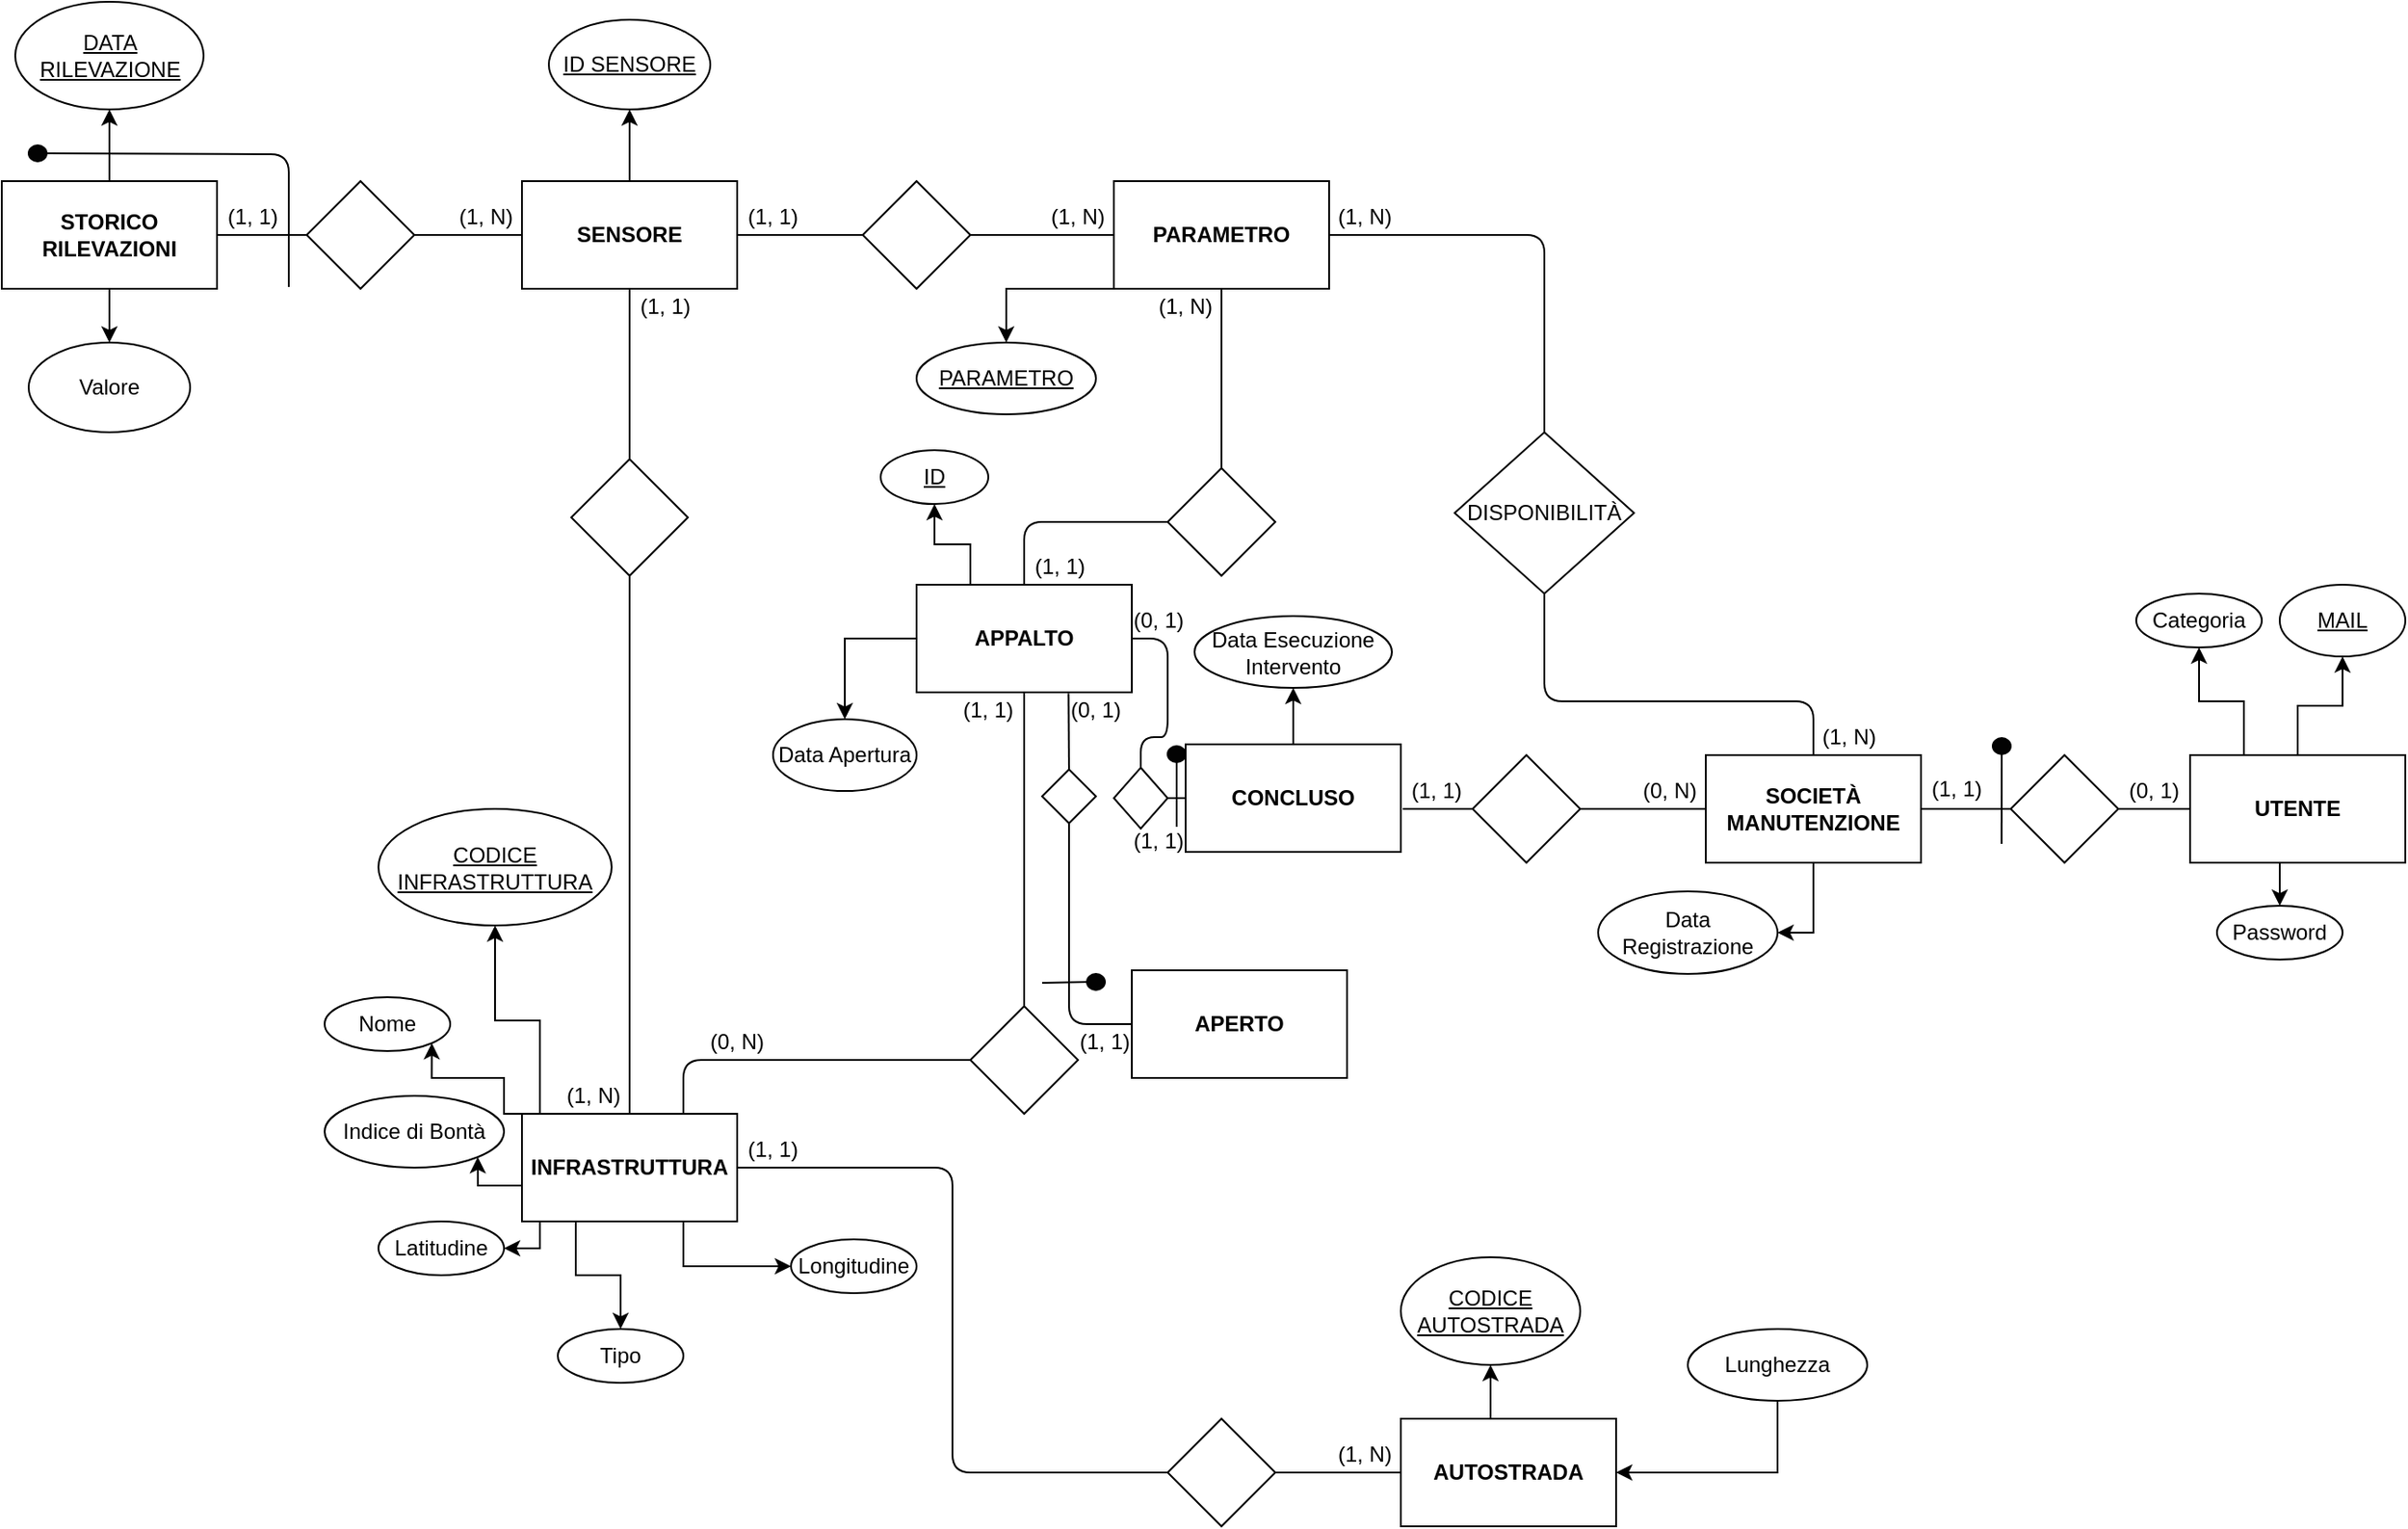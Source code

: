 <mxfile version="13.1.3" type="device"><diagram id="R2lEEEUBdFMjLlhIrx00" name="Page-1"><mxGraphModel dx="1132" dy="613" grid="1" gridSize="10" guides="1" tooltips="1" connect="1" arrows="1" fold="1" page="1" pageScale="1" pageWidth="1654" pageHeight="1169" math="0" shadow="0" extFonts="Permanent Marker^https://fonts.googleapis.com/css?family=Permanent+Marker"><root><mxCell id="0"/><mxCell id="1" parent="0"/><mxCell id="ARgTO1HJtI1dzQrFU6CF-13" style="edgeStyle=orthogonalEdgeStyle;rounded=0;orthogonalLoop=1;jettySize=auto;html=1;exitX=0;exitY=0;exitDx=0;exitDy=0;entryX=1;entryY=1;entryDx=0;entryDy=0;" parent="1" source="DTdCCOLke4MYshlRXtkn-2" target="ARgTO1HJtI1dzQrFU6CF-9" edge="1"><mxGeometry relative="1" as="geometry"><Array as="points"><mxPoint x="360" y="700"/><mxPoint x="360" y="680"/><mxPoint x="320" y="680"/></Array></mxGeometry></mxCell><mxCell id="ARgTO1HJtI1dzQrFU6CF-14" style="edgeStyle=orthogonalEdgeStyle;rounded=0;orthogonalLoop=1;jettySize=auto;html=1;exitX=0;exitY=0.25;exitDx=0;exitDy=0;entryX=1;entryY=1;entryDx=0;entryDy=0;" parent="1" source="DTdCCOLke4MYshlRXtkn-2" target="ARgTO1HJtI1dzQrFU6CF-10" edge="1"><mxGeometry relative="1" as="geometry"><Array as="points"><mxPoint x="370" y="740"/><mxPoint x="345" y="740"/></Array></mxGeometry></mxCell><mxCell id="ARgTO1HJtI1dzQrFU6CF-15" style="edgeStyle=orthogonalEdgeStyle;rounded=0;orthogonalLoop=1;jettySize=auto;html=1;exitX=0;exitY=1;exitDx=0;exitDy=0;entryX=1;entryY=0.5;entryDx=0;entryDy=0;" parent="1" source="DTdCCOLke4MYshlRXtkn-2" target="ARgTO1HJtI1dzQrFU6CF-12" edge="1"><mxGeometry relative="1" as="geometry"><Array as="points"><mxPoint x="380" y="760"/><mxPoint x="380" y="775"/></Array></mxGeometry></mxCell><mxCell id="ARgTO1HJtI1dzQrFU6CF-16" style="edgeStyle=orthogonalEdgeStyle;rounded=0;orthogonalLoop=1;jettySize=auto;html=1;exitX=0.75;exitY=1;exitDx=0;exitDy=0;entryX=0;entryY=0.5;entryDx=0;entryDy=0;" parent="1" source="DTdCCOLke4MYshlRXtkn-2" target="ARgTO1HJtI1dzQrFU6CF-11" edge="1"><mxGeometry relative="1" as="geometry"/></mxCell><mxCell id="ARgTO1HJtI1dzQrFU6CF-19" style="edgeStyle=orthogonalEdgeStyle;rounded=0;orthogonalLoop=1;jettySize=auto;html=1;exitX=0.25;exitY=0;exitDx=0;exitDy=0;entryX=0.5;entryY=1;entryDx=0;entryDy=0;" parent="1" source="DTdCCOLke4MYshlRXtkn-2" target="ARgTO1HJtI1dzQrFU6CF-17" edge="1"><mxGeometry relative="1" as="geometry"><Array as="points"><mxPoint x="380" y="700"/><mxPoint x="380" y="648"/><mxPoint x="355" y="648"/></Array></mxGeometry></mxCell><mxCell id="m7eNtZPZk-b3_-M_fhzw-2" style="edgeStyle=orthogonalEdgeStyle;rounded=0;orthogonalLoop=1;jettySize=auto;html=1;exitX=0.25;exitY=1;exitDx=0;exitDy=0;entryX=0.5;entryY=0;entryDx=0;entryDy=0;" parent="1" source="DTdCCOLke4MYshlRXtkn-2" target="m7eNtZPZk-b3_-M_fhzw-1" edge="1"><mxGeometry relative="1" as="geometry"/></mxCell><mxCell id="DTdCCOLke4MYshlRXtkn-2" value="" style="rounded=0;whiteSpace=wrap;html=1;" parent="1" vertex="1"><mxGeometry x="370" y="700" width="120" height="60" as="geometry"/></mxCell><mxCell id="DTdCCOLke4MYshlRXtkn-5" value="&lt;b&gt;INFRASTRUTTURA&lt;/b&gt;" style="text;html=1;strokeColor=none;fillColor=none;align=center;verticalAlign=middle;whiteSpace=wrap;rounded=0;comic=0;" parent="1" vertex="1"><mxGeometry x="370" y="720" width="120" height="20" as="geometry"/></mxCell><mxCell id="ARgTO1HJtI1dzQrFU6CF-31" style="edgeStyle=orthogonalEdgeStyle;rounded=0;orthogonalLoop=1;jettySize=auto;html=1;exitX=0.5;exitY=0;exitDx=0;exitDy=0;entryX=0.5;entryY=1;entryDx=0;entryDy=0;" parent="1" source="DTdCCOLke4MYshlRXtkn-17" target="ARgTO1HJtI1dzQrFU6CF-29" edge="1"><mxGeometry relative="1" as="geometry"/></mxCell><mxCell id="ARgTO1HJtI1dzQrFU6CF-32" style="edgeStyle=orthogonalEdgeStyle;rounded=0;orthogonalLoop=1;jettySize=auto;html=1;exitX=0.5;exitY=1;exitDx=0;exitDy=0;entryX=0.5;entryY=0;entryDx=0;entryDy=0;" parent="1" source="DTdCCOLke4MYshlRXtkn-17" target="ARgTO1HJtI1dzQrFU6CF-30" edge="1"><mxGeometry relative="1" as="geometry"/></mxCell><mxCell id="m7eNtZPZk-b3_-M_fhzw-4" style="edgeStyle=orthogonalEdgeStyle;rounded=0;orthogonalLoop=1;jettySize=auto;html=1;exitX=0.25;exitY=0;exitDx=0;exitDy=0;entryX=0.5;entryY=1;entryDx=0;entryDy=0;" parent="1" source="DTdCCOLke4MYshlRXtkn-17" target="m7eNtZPZk-b3_-M_fhzw-3" edge="1"><mxGeometry relative="1" as="geometry"/></mxCell><mxCell id="DTdCCOLke4MYshlRXtkn-17" value="" style="rounded=0;whiteSpace=wrap;html=1;" parent="1" vertex="1"><mxGeometry x="1300" y="500" width="120" height="60" as="geometry"/></mxCell><mxCell id="DTdCCOLke4MYshlRXtkn-18" value="&lt;b&gt;UTENTE&lt;/b&gt;" style="text;html=1;strokeColor=none;fillColor=none;align=center;verticalAlign=middle;whiteSpace=wrap;rounded=0;comic=0;" parent="1" vertex="1"><mxGeometry x="1300" y="520" width="120" height="20" as="geometry"/></mxCell><mxCell id="ARgTO1HJtI1dzQrFU6CF-34" style="edgeStyle=orthogonalEdgeStyle;rounded=0;orthogonalLoop=1;jettySize=auto;html=1;exitX=0.5;exitY=1;exitDx=0;exitDy=0;entryX=1;entryY=0.5;entryDx=0;entryDy=0;" parent="1" source="DTdCCOLke4MYshlRXtkn-23" target="ARgTO1HJtI1dzQrFU6CF-33" edge="1"><mxGeometry relative="1" as="geometry"/></mxCell><mxCell id="DTdCCOLke4MYshlRXtkn-23" value="" style="rounded=0;whiteSpace=wrap;html=1;comic=0;" parent="1" vertex="1"><mxGeometry x="1030" y="500" width="120" height="60" as="geometry"/></mxCell><mxCell id="DTdCCOLke4MYshlRXtkn-24" value="&lt;div&gt;&lt;b&gt;SOCIETÀ&lt;/b&gt;&lt;/div&gt;&lt;div&gt;&lt;b&gt;MANUTENZIONE&lt;br&gt;&lt;/b&gt;&lt;/div&gt;" style="text;html=1;strokeColor=none;fillColor=none;align=center;verticalAlign=middle;whiteSpace=wrap;rounded=0;comic=0;" parent="1" vertex="1"><mxGeometry x="1035" y="515" width="110" height="30" as="geometry"/></mxCell><mxCell id="ARgTO1HJtI1dzQrFU6CF-23" style="edgeStyle=orthogonalEdgeStyle;rounded=0;orthogonalLoop=1;jettySize=auto;html=1;exitX=0.25;exitY=0;exitDx=0;exitDy=0;entryX=0.5;entryY=1;entryDx=0;entryDy=0;" parent="1" source="DTdCCOLke4MYshlRXtkn-31" target="ARgTO1HJtI1dzQrFU6CF-22" edge="1"><mxGeometry relative="1" as="geometry"/></mxCell><mxCell id="MuZJ8Xw1Ypd4uIBQaqH0-1" style="edgeStyle=orthogonalEdgeStyle;rounded=0;orthogonalLoop=1;jettySize=auto;html=1;exitX=0;exitY=0.5;exitDx=0;exitDy=0;entryX=0.5;entryY=0;entryDx=0;entryDy=0;" parent="1" source="DTdCCOLke4MYshlRXtkn-31" target="ARgTO1HJtI1dzQrFU6CF-20" edge="1"><mxGeometry relative="1" as="geometry"/></mxCell><mxCell id="DTdCCOLke4MYshlRXtkn-31" value="&lt;b&gt;APPALTO&lt;/b&gt;" style="rounded=0;whiteSpace=wrap;html=1;comic=0;" parent="1" vertex="1"><mxGeometry x="590" y="405" width="120" height="60" as="geometry"/></mxCell><mxCell id="ARgTO1HJtI1dzQrFU6CF-36" style="edgeStyle=orthogonalEdgeStyle;rounded=0;orthogonalLoop=1;jettySize=auto;html=1;exitX=0.5;exitY=0;exitDx=0;exitDy=0;entryX=0.5;entryY=1;entryDx=0;entryDy=0;" parent="1" source="DTdCCOLke4MYshlRXtkn-34" target="ARgTO1HJtI1dzQrFU6CF-35" edge="1"><mxGeometry relative="1" as="geometry"/></mxCell><mxCell id="DTdCCOLke4MYshlRXtkn-34" value="" style="rounded=0;whiteSpace=wrap;html=1;comic=0;" parent="1" vertex="1"><mxGeometry x="860" y="870" width="120" height="60" as="geometry"/></mxCell><mxCell id="DTdCCOLke4MYshlRXtkn-35" value="&lt;b&gt;AUTOSTRADA&lt;/b&gt;" style="text;html=1;strokeColor=none;fillColor=none;align=center;verticalAlign=middle;whiteSpace=wrap;rounded=0;comic=0;" parent="1" vertex="1"><mxGeometry x="890" y="885" width="60" height="30" as="geometry"/></mxCell><mxCell id="DTdCCOLke4MYshlRXtkn-36" value="" style="rhombus;whiteSpace=wrap;html=1;rounded=0;comic=0;" parent="1" vertex="1"><mxGeometry x="730" y="870" width="60" height="60" as="geometry"/></mxCell><mxCell id="DTdCCOLke4MYshlRXtkn-37" value="" style="endArrow=none;html=1;fillColor=#000000;exitX=1;exitY=0.5;exitDx=0;exitDy=0;entryX=0;entryY=0.5;entryDx=0;entryDy=0;" parent="1" source="DTdCCOLke4MYshlRXtkn-5" target="DTdCCOLke4MYshlRXtkn-36" edge="1"><mxGeometry width="50" height="50" relative="1" as="geometry"><mxPoint x="530" y="670" as="sourcePoint"/><mxPoint x="580" y="620" as="targetPoint"/><Array as="points"><mxPoint x="610" y="730"/><mxPoint x="610" y="900"/></Array></mxGeometry></mxCell><mxCell id="DTdCCOLke4MYshlRXtkn-38" value="" style="endArrow=none;html=1;fillColor=#000000;entryX=0;entryY=0.5;entryDx=0;entryDy=0;" parent="1" edge="1"><mxGeometry width="50" height="50" relative="1" as="geometry"><mxPoint x="790" y="900" as="sourcePoint"/><mxPoint x="860" y="900" as="targetPoint"/></mxGeometry></mxCell><mxCell id="DTdCCOLke4MYshlRXtkn-39" value="(1, 1)" style="text;html=1;strokeColor=none;fillColor=none;align=center;verticalAlign=middle;whiteSpace=wrap;rounded=0;comic=0;" parent="1" vertex="1"><mxGeometry x="490" y="710" width="40" height="20" as="geometry"/></mxCell><mxCell id="DTdCCOLke4MYshlRXtkn-40" value="(1, N)" style="text;html=1;strokeColor=none;fillColor=none;align=center;verticalAlign=middle;whiteSpace=wrap;rounded=0;comic=0;" parent="1" vertex="1"><mxGeometry x="820" y="880" width="40" height="20" as="geometry"/></mxCell><mxCell id="ARgTO1HJtI1dzQrFU6CF-28" style="edgeStyle=orthogonalEdgeStyle;rounded=0;orthogonalLoop=1;jettySize=auto;html=1;exitX=0;exitY=1;exitDx=0;exitDy=0;entryX=0.5;entryY=0;entryDx=0;entryDy=0;" parent="1" source="DTdCCOLke4MYshlRXtkn-43" target="ARgTO1HJtI1dzQrFU6CF-26" edge="1"><mxGeometry relative="1" as="geometry"><Array as="points"><mxPoint x="640" y="240"/></Array></mxGeometry></mxCell><mxCell id="DTdCCOLke4MYshlRXtkn-43" value="&lt;b&gt;PARAMETRO&lt;/b&gt;" style="rounded=0;whiteSpace=wrap;html=1;comic=0;" parent="1" vertex="1"><mxGeometry x="700" y="180" width="120" height="60" as="geometry"/></mxCell><mxCell id="DTdCCOLke4MYshlRXtkn-51" value="" style="rhombus;whiteSpace=wrap;html=1;rounded=0;comic=0;" parent="1" vertex="1"><mxGeometry x="730" y="340" width="60" height="60" as="geometry"/></mxCell><mxCell id="DTdCCOLke4MYshlRXtkn-56" value="" style="rhombus;whiteSpace=wrap;html=1;rounded=0;comic=0;" parent="1" vertex="1"><mxGeometry x="900" y="500" width="60" height="60" as="geometry"/></mxCell><mxCell id="DTdCCOLke4MYshlRXtkn-57" value="" style="endArrow=none;html=1;fillColor=#000000;exitX=1.009;exitY=0.6;exitDx=0;exitDy=0;entryX=0;entryY=0.5;entryDx=0;entryDy=0;exitPerimeter=0;" parent="1" source="MuZJ8Xw1Ypd4uIBQaqH0-7" target="DTdCCOLke4MYshlRXtkn-56" edge="1"><mxGeometry width="50" height="50" relative="1" as="geometry"><mxPoint x="850" y="534" as="sourcePoint"/><mxPoint x="940" y="424" as="targetPoint"/></mxGeometry></mxCell><mxCell id="DTdCCOLke4MYshlRXtkn-59" value="(1, 1)" style="text;html=1;strokeColor=none;fillColor=none;align=center;verticalAlign=middle;whiteSpace=wrap;rounded=0;comic=0;" parent="1" vertex="1"><mxGeometry x="860" y="510" width="40" height="20" as="geometry"/></mxCell><mxCell id="DTdCCOLke4MYshlRXtkn-60" value="(0, N)" style="text;html=1;strokeColor=none;fillColor=none;align=center;verticalAlign=middle;whiteSpace=wrap;rounded=0;comic=0;" parent="1" vertex="1"><mxGeometry x="990" y="510" width="40" height="20" as="geometry"/></mxCell><mxCell id="DTdCCOLke4MYshlRXtkn-83" value="" style="endArrow=none;html=1;fillColor=#000000;entryX=0.5;entryY=1;entryDx=0;entryDy=0;exitX=0.5;exitY=0;exitDx=0;exitDy=0;" parent="1" source="DTdCCOLke4MYshlRXtkn-51" target="DTdCCOLke4MYshlRXtkn-43" edge="1"><mxGeometry width="50" height="50" relative="1" as="geometry"><mxPoint x="560" y="410" as="sourcePoint"/><mxPoint x="610" y="360" as="targetPoint"/></mxGeometry></mxCell><mxCell id="DTdCCOLke4MYshlRXtkn-84" value="" style="endArrow=none;html=1;fillColor=#000000;exitX=0.5;exitY=0;exitDx=0;exitDy=0;entryX=0;entryY=0.5;entryDx=0;entryDy=0;" parent="1" source="DTdCCOLke4MYshlRXtkn-31" target="DTdCCOLke4MYshlRXtkn-51" edge="1"><mxGeometry width="50" height="50" relative="1" as="geometry"><mxPoint x="759.66" y="400" as="sourcePoint"/><mxPoint x="760" y="400" as="targetPoint"/><Array as="points"><mxPoint x="650" y="370"/></Array></mxGeometry></mxCell><mxCell id="DTdCCOLke4MYshlRXtkn-85" value="" style="rhombus;whiteSpace=wrap;html=1;rounded=0;comic=0;" parent="1" vertex="1"><mxGeometry x="890" y="320" width="100" height="90" as="geometry"/></mxCell><mxCell id="DTdCCOLke4MYshlRXtkn-90" value="" style="endArrow=none;html=1;fillColor=#000000;exitX=1;exitY=0.5;exitDx=0;exitDy=0;entryX=0.5;entryY=0;entryDx=0;entryDy=0;" parent="1" source="DTdCCOLke4MYshlRXtkn-43" target="DTdCCOLke4MYshlRXtkn-85" edge="1"><mxGeometry width="50" height="50" relative="1" as="geometry"><mxPoint x="970" y="300" as="sourcePoint"/><mxPoint x="1020" y="250" as="targetPoint"/><Array as="points"><mxPoint x="940" y="210"/></Array></mxGeometry></mxCell><mxCell id="DTdCCOLke4MYshlRXtkn-91" value="" style="endArrow=none;html=1;fillColor=#000000;exitX=0.5;exitY=1;exitDx=0;exitDy=0;entryX=0.5;entryY=0;entryDx=0;entryDy=0;" parent="1" source="DTdCCOLke4MYshlRXtkn-85" target="DTdCCOLke4MYshlRXtkn-23" edge="1"><mxGeometry width="50" height="50" relative="1" as="geometry"><mxPoint x="1060" y="330" as="sourcePoint"/><mxPoint x="1110" y="280" as="targetPoint"/><Array as="points"><mxPoint x="940" y="470"/><mxPoint x="1090" y="470"/></Array></mxGeometry></mxCell><mxCell id="DTdCCOLke4MYshlRXtkn-92" value="" style="rhombus;whiteSpace=wrap;html=1;rounded=0;comic=0;" parent="1" vertex="1"><mxGeometry x="620" y="640" width="60" height="60" as="geometry"/></mxCell><mxCell id="DTdCCOLke4MYshlRXtkn-93" value="" style="endArrow=none;html=1;fillColor=#000000;entryX=0.5;entryY=1;entryDx=0;entryDy=0;exitX=0.5;exitY=0;exitDx=0;exitDy=0;" parent="1" source="DTdCCOLke4MYshlRXtkn-92" target="DTdCCOLke4MYshlRXtkn-31" edge="1"><mxGeometry width="50" height="50" relative="1" as="geometry"><mxPoint x="620" y="750" as="sourcePoint"/><mxPoint x="670" y="700" as="targetPoint"/></mxGeometry></mxCell><mxCell id="DTdCCOLke4MYshlRXtkn-94" value="" style="endArrow=none;html=1;fillColor=#000000;entryX=0;entryY=0.5;entryDx=0;entryDy=0;exitX=0.75;exitY=0;exitDx=0;exitDy=0;" parent="1" source="DTdCCOLke4MYshlRXtkn-2" target="DTdCCOLke4MYshlRXtkn-92" edge="1"><mxGeometry width="50" height="50" relative="1" as="geometry"><mxPoint x="660" y="770" as="sourcePoint"/><mxPoint x="710" y="720" as="targetPoint"/><Array as="points"><mxPoint x="460" y="670"/></Array></mxGeometry></mxCell><mxCell id="DTdCCOLke4MYshlRXtkn-95" value="DISPONIBILITÀ" style="text;html=1;strokeColor=none;fillColor=none;align=center;verticalAlign=middle;whiteSpace=wrap;rounded=0;comic=0;" parent="1" vertex="1"><mxGeometry x="920" y="355" width="40" height="20" as="geometry"/></mxCell><mxCell id="DTdCCOLke4MYshlRXtkn-96" value="(1, 1)" style="text;html=1;strokeColor=none;fillColor=none;align=center;verticalAlign=middle;whiteSpace=wrap;rounded=0;comic=0;" parent="1" vertex="1"><mxGeometry x="610" y="465" width="40" height="20" as="geometry"/></mxCell><mxCell id="DTdCCOLke4MYshlRXtkn-97" value="(0, N)" style="text;html=1;strokeColor=none;fillColor=none;align=center;verticalAlign=middle;whiteSpace=wrap;rounded=0;comic=0;" parent="1" vertex="1"><mxGeometry x="470" y="650" width="40" height="20" as="geometry"/></mxCell><mxCell id="DTdCCOLke4MYshlRXtkn-98" value="(1, N)" style="text;html=1;strokeColor=none;fillColor=none;align=center;verticalAlign=middle;whiteSpace=wrap;rounded=0;comic=0;" parent="1" vertex="1"><mxGeometry x="390" y="680" width="40" height="20" as="geometry"/></mxCell><mxCell id="DTdCCOLke4MYshlRXtkn-101" value="(1, N)" style="text;html=1;strokeColor=none;fillColor=none;align=center;verticalAlign=middle;whiteSpace=wrap;rounded=0;comic=0;" parent="1" vertex="1"><mxGeometry x="660" y="190" width="40" height="20" as="geometry"/></mxCell><mxCell id="DTdCCOLke4MYshlRXtkn-102" value="(1, N)" style="text;html=1;strokeColor=none;fillColor=none;align=center;verticalAlign=middle;whiteSpace=wrap;rounded=0;comic=0;" parent="1" vertex="1"><mxGeometry x="720" y="240" width="40" height="20" as="geometry"/></mxCell><mxCell id="DTdCCOLke4MYshlRXtkn-103" value="(1, N)" style="text;html=1;strokeColor=none;fillColor=none;align=center;verticalAlign=middle;whiteSpace=wrap;rounded=0;comic=0;" parent="1" vertex="1"><mxGeometry x="820" y="190" width="40" height="20" as="geometry"/></mxCell><mxCell id="DTdCCOLke4MYshlRXtkn-104" value="(1, 1)" style="text;html=1;strokeColor=none;fillColor=none;align=center;verticalAlign=middle;whiteSpace=wrap;rounded=0;comic=0;" parent="1" vertex="1"><mxGeometry x="650" y="385" width="40" height="20" as="geometry"/></mxCell><mxCell id="DTdCCOLke4MYshlRXtkn-105" value="(1, N)" style="text;html=1;strokeColor=none;fillColor=none;align=center;verticalAlign=middle;whiteSpace=wrap;rounded=0;comic=0;" parent="1" vertex="1"><mxGeometry x="1090" y="480" width="40" height="20" as="geometry"/></mxCell><mxCell id="DTdCCOLke4MYshlRXtkn-107" value="" style="endArrow=none;html=1;fillColor=#000000;entryX=0;entryY=0.5;entryDx=0;entryDy=0;exitX=1;exitY=0.5;exitDx=0;exitDy=0;" parent="1" source="DTdCCOLke4MYshlRXtkn-56" target="DTdCCOLke4MYshlRXtkn-23" edge="1"><mxGeometry width="50" height="50" relative="1" as="geometry"><mxPoint x="910" y="650" as="sourcePoint"/><mxPoint x="960" y="600" as="targetPoint"/></mxGeometry></mxCell><mxCell id="DTdCCOLke4MYshlRXtkn-108" value="" style="rhombus;whiteSpace=wrap;html=1;rounded=0;comic=0;" parent="1" vertex="1"><mxGeometry x="397.5" y="335" width="65" height="65" as="geometry"/></mxCell><mxCell id="DTdCCOLke4MYshlRXtkn-112" value="" style="endArrow=none;html=1;fillColor=#000000;entryX=0.5;entryY=1;entryDx=0;entryDy=0;exitX=0.5;exitY=0;exitDx=0;exitDy=0;" parent="1" source="DTdCCOLke4MYshlRXtkn-2" target="DTdCCOLke4MYshlRXtkn-108" edge="1"><mxGeometry width="50" height="50" relative="1" as="geometry"><mxPoint x="490" y="560" as="sourcePoint"/><mxPoint x="540" y="510" as="targetPoint"/></mxGeometry></mxCell><mxCell id="ARgTO1HJtI1dzQrFU6CF-9" value="Nome" style="ellipse;whiteSpace=wrap;html=1;align=center;" parent="1" vertex="1"><mxGeometry x="260" y="635" width="70" height="30" as="geometry"/></mxCell><mxCell id="ARgTO1HJtI1dzQrFU6CF-10" value="Indice di Bontà" style="ellipse;whiteSpace=wrap;html=1;align=center;" parent="1" vertex="1"><mxGeometry x="260" y="690" width="100" height="40" as="geometry"/></mxCell><mxCell id="ARgTO1HJtI1dzQrFU6CF-11" value="Longitudine" style="ellipse;whiteSpace=wrap;html=1;align=center;" parent="1" vertex="1"><mxGeometry x="520" y="770" width="70" height="30" as="geometry"/></mxCell><mxCell id="ARgTO1HJtI1dzQrFU6CF-12" value="Latitudine" style="ellipse;whiteSpace=wrap;html=1;align=center;" parent="1" vertex="1"><mxGeometry x="290" y="760" width="70" height="30" as="geometry"/></mxCell><mxCell id="ARgTO1HJtI1dzQrFU6CF-17" value="CODICE INFRASTRUTTURA" style="ellipse;whiteSpace=wrap;html=1;align=center;fontStyle=4;" parent="1" vertex="1"><mxGeometry x="290" y="530" width="130" height="65" as="geometry"/></mxCell><mxCell id="ARgTO1HJtI1dzQrFU6CF-20" value="Data Apertura" style="ellipse;whiteSpace=wrap;html=1;align=center;" parent="1" vertex="1"><mxGeometry x="510" y="480" width="80" height="40" as="geometry"/></mxCell><mxCell id="ARgTO1HJtI1dzQrFU6CF-22" value="ID" style="ellipse;whiteSpace=wrap;html=1;align=center;fontStyle=4;" parent="1" vertex="1"><mxGeometry x="570" y="330" width="60" height="30" as="geometry"/></mxCell><mxCell id="ARgTO1HJtI1dzQrFU6CF-26" value="PARAMETRO" style="ellipse;whiteSpace=wrap;html=1;align=center;fontStyle=4;" parent="1" vertex="1"><mxGeometry x="590" y="270" width="100" height="40" as="geometry"/></mxCell><mxCell id="ARgTO1HJtI1dzQrFU6CF-29" value="MAIL" style="ellipse;whiteSpace=wrap;html=1;align=center;fontStyle=4;" parent="1" vertex="1"><mxGeometry x="1350" y="405" width="70" height="40" as="geometry"/></mxCell><mxCell id="ARgTO1HJtI1dzQrFU6CF-30" value="Password" style="ellipse;whiteSpace=wrap;html=1;align=center;" parent="1" vertex="1"><mxGeometry x="1315" y="584" width="70" height="30" as="geometry"/></mxCell><mxCell id="ARgTO1HJtI1dzQrFU6CF-33" value="Data Registrazione" style="ellipse;whiteSpace=wrap;html=1;align=center;" parent="1" vertex="1"><mxGeometry x="970" y="576" width="100" height="46" as="geometry"/></mxCell><mxCell id="ARgTO1HJtI1dzQrFU6CF-35" value="CODICE AUTOSTRADA" style="ellipse;whiteSpace=wrap;html=1;align=center;fontStyle=4;" parent="1" vertex="1"><mxGeometry x="860" y="780" width="100" height="60" as="geometry"/></mxCell><mxCell id="ARgTO1HJtI1dzQrFU6CF-38" style="edgeStyle=orthogonalEdgeStyle;rounded=0;orthogonalLoop=1;jettySize=auto;html=1;exitX=0.5;exitY=1;exitDx=0;exitDy=0;entryX=1;entryY=0.5;entryDx=0;entryDy=0;" parent="1" source="ARgTO1HJtI1dzQrFU6CF-37" target="DTdCCOLke4MYshlRXtkn-34" edge="1"><mxGeometry relative="1" as="geometry"/></mxCell><mxCell id="ARgTO1HJtI1dzQrFU6CF-37" value="Lunghezza" style="ellipse;whiteSpace=wrap;html=1;align=center;" parent="1" vertex="1"><mxGeometry x="1020" y="820" width="100" height="40" as="geometry"/></mxCell><mxCell id="vMRB0Lj4ZOeAd3UzqPno-4" style="edgeStyle=orthogonalEdgeStyle;rounded=0;orthogonalLoop=1;jettySize=auto;html=1;exitX=0.5;exitY=0;exitDx=0;exitDy=0;entryX=0.5;entryY=1;entryDx=0;entryDy=0;" edge="1" parent="1" source="sMt4XVGwXk2Z-iClsOvt-2" target="sMt4XVGwXk2Z-iClsOvt-13"><mxGeometry relative="1" as="geometry"/></mxCell><mxCell id="sMt4XVGwXk2Z-iClsOvt-2" value="&lt;b&gt;SENSORE&lt;/b&gt;" style="rounded=0;whiteSpace=wrap;html=1;comic=0;" parent="1" vertex="1"><mxGeometry x="370" y="180" width="120" height="60" as="geometry"/></mxCell><mxCell id="sMt4XVGwXk2Z-iClsOvt-4" value="" style="rhombus;whiteSpace=wrap;html=1;" parent="1" vertex="1"><mxGeometry x="560" y="180" width="60" height="60" as="geometry"/></mxCell><mxCell id="sMt4XVGwXk2Z-iClsOvt-5" value="" style="endArrow=none;html=1;entryX=1;entryY=0.5;entryDx=0;entryDy=0;exitX=0;exitY=0.5;exitDx=0;exitDy=0;" parent="1" source="DTdCCOLke4MYshlRXtkn-43" target="sMt4XVGwXk2Z-iClsOvt-4" edge="1"><mxGeometry width="50" height="50" relative="1" as="geometry"><mxPoint x="510" y="350" as="sourcePoint"/><mxPoint x="560" y="300" as="targetPoint"/></mxGeometry></mxCell><mxCell id="sMt4XVGwXk2Z-iClsOvt-6" value="" style="endArrow=none;html=1;entryX=0;entryY=0.5;entryDx=0;entryDy=0;exitX=1;exitY=0.5;exitDx=0;exitDy=0;" parent="1" source="sMt4XVGwXk2Z-iClsOvt-2" target="sMt4XVGwXk2Z-iClsOvt-4" edge="1"><mxGeometry width="50" height="50" relative="1" as="geometry"><mxPoint x="470" y="350" as="sourcePoint"/><mxPoint x="520" y="300" as="targetPoint"/></mxGeometry></mxCell><mxCell id="sMt4XVGwXk2Z-iClsOvt-7" value="(1, 1)" style="text;html=1;strokeColor=none;fillColor=none;align=center;verticalAlign=middle;whiteSpace=wrap;rounded=0;" parent="1" vertex="1"><mxGeometry x="490" y="190" width="40" height="20" as="geometry"/></mxCell><mxCell id="sMt4XVGwXk2Z-iClsOvt-8" value="" style="endArrow=none;html=1;entryX=0.5;entryY=1;entryDx=0;entryDy=0;exitX=0.5;exitY=0;exitDx=0;exitDy=0;" parent="1" source="DTdCCOLke4MYshlRXtkn-108" target="sMt4XVGwXk2Z-iClsOvt-2" edge="1"><mxGeometry width="50" height="50" relative="1" as="geometry"><mxPoint x="400" y="340" as="sourcePoint"/><mxPoint x="450" y="290" as="targetPoint"/></mxGeometry></mxCell><mxCell id="sMt4XVGwXk2Z-iClsOvt-9" value="(1, 1)" style="text;html=1;strokeColor=none;fillColor=none;align=center;verticalAlign=middle;whiteSpace=wrap;rounded=0;" parent="1" vertex="1"><mxGeometry x="430" y="240" width="40" height="20" as="geometry"/></mxCell><mxCell id="sMt4XVGwXk2Z-iClsOvt-13" value="&lt;u&gt;ID SENSORE&lt;/u&gt;" style="ellipse;whiteSpace=wrap;html=1;align=center;" parent="1" vertex="1"><mxGeometry x="385" y="90" width="90" height="50" as="geometry"/></mxCell><mxCell id="MuZJ8Xw1Ypd4uIBQaqH0-5" value="" style="rounded=0;whiteSpace=wrap;html=1;comic=0;" parent="1" vertex="1"><mxGeometry x="710" y="620" width="120" height="60" as="geometry"/></mxCell><mxCell id="MuZJ8Xw1Ypd4uIBQaqH0-6" value="&lt;b&gt;APERTO&lt;/b&gt;" style="text;html=1;strokeColor=none;fillColor=none;align=center;verticalAlign=middle;whiteSpace=wrap;rounded=0;comic=0;" parent="1" vertex="1"><mxGeometry x="730" y="635" width="80" height="30" as="geometry"/></mxCell><mxCell id="MuZJ8Xw1Ypd4uIBQaqH0-7" value="" style="rounded=0;whiteSpace=wrap;html=1;comic=0;" parent="1" vertex="1"><mxGeometry x="740" y="494" width="120" height="60" as="geometry"/></mxCell><mxCell id="MuZJ8Xw1Ypd4uIBQaqH0-8" value="&lt;b&gt;CONCLUSO&lt;/b&gt;" style="text;html=1;strokeColor=none;fillColor=none;align=center;verticalAlign=middle;whiteSpace=wrap;rounded=0;comic=0;" parent="1" vertex="1"><mxGeometry x="760" y="509" width="80" height="30" as="geometry"/></mxCell><mxCell id="MuZJ8Xw1Ypd4uIBQaqH0-9" value="Data Esecuzione Intervento" style="ellipse;whiteSpace=wrap;html=1;align=center;" parent="1" vertex="1"><mxGeometry x="745" y="422.5" width="110" height="40" as="geometry"/></mxCell><mxCell id="MuZJ8Xw1Ypd4uIBQaqH0-10" value="" style="endArrow=classic;html=1;fillColor=#0D0D0D;entryX=0.5;entryY=1;entryDx=0;entryDy=0;exitX=0.5;exitY=0;exitDx=0;exitDy=0;" parent="1" source="MuZJ8Xw1Ypd4uIBQaqH0-7" target="MuZJ8Xw1Ypd4uIBQaqH0-9" edge="1"><mxGeometry width="50" height="50" relative="1" as="geometry"><mxPoint x="840" y="630" as="sourcePoint"/><mxPoint x="850" y="480" as="targetPoint"/></mxGeometry></mxCell><mxCell id="m7eNtZPZk-b3_-M_fhzw-1" value="Tipo" style="ellipse;whiteSpace=wrap;html=1;align=center;" parent="1" vertex="1"><mxGeometry x="390" y="820" width="70" height="30" as="geometry"/></mxCell><mxCell id="m7eNtZPZk-b3_-M_fhzw-3" value="Categoria" style="ellipse;whiteSpace=wrap;html=1;align=center;" parent="1" vertex="1"><mxGeometry x="1270" y="410" width="70" height="30" as="geometry"/></mxCell><mxCell id="m7eNtZPZk-b3_-M_fhzw-5" value="" style="rhombus;whiteSpace=wrap;html=1;rounded=0;comic=0;" parent="1" vertex="1"><mxGeometry x="1200" y="500" width="60" height="60" as="geometry"/></mxCell><mxCell id="m7eNtZPZk-b3_-M_fhzw-6" value="" style="endArrow=none;html=1;entryX=0;entryY=0.5;entryDx=0;entryDy=0;exitX=1;exitY=0.5;exitDx=0;exitDy=0;" parent="1" source="m7eNtZPZk-b3_-M_fhzw-5" target="DTdCCOLke4MYshlRXtkn-17" edge="1"><mxGeometry width="50" height="50" relative="1" as="geometry"><mxPoint x="1180" y="710" as="sourcePoint"/><mxPoint x="1270" y="570" as="targetPoint"/></mxGeometry></mxCell><mxCell id="m7eNtZPZk-b3_-M_fhzw-7" value="" style="endArrow=none;html=1;entryX=0;entryY=0.5;entryDx=0;entryDy=0;exitX=1;exitY=0.5;exitDx=0;exitDy=0;" parent="1" source="DTdCCOLke4MYshlRXtkn-23" target="m7eNtZPZk-b3_-M_fhzw-5" edge="1"><mxGeometry width="50" height="50" relative="1" as="geometry"><mxPoint x="1160" y="690" as="sourcePoint"/><mxPoint x="1210" y="640" as="targetPoint"/></mxGeometry></mxCell><mxCell id="m7eNtZPZk-b3_-M_fhzw-8" value="(1, 1)" style="text;html=1;strokeColor=none;fillColor=none;align=center;verticalAlign=middle;whiteSpace=wrap;rounded=0;comic=0;" parent="1" vertex="1"><mxGeometry x="1150" y="509" width="40" height="20" as="geometry"/></mxCell><mxCell id="m7eNtZPZk-b3_-M_fhzw-9" value="(0, 1)" style="text;html=1;strokeColor=none;fillColor=none;align=center;verticalAlign=middle;whiteSpace=wrap;rounded=0;comic=0;" parent="1" vertex="1"><mxGeometry x="1260" y="510" width="40" height="20" as="geometry"/></mxCell><mxCell id="m7eNtZPZk-b3_-M_fhzw-10" value="" style="endArrow=none;html=1;" parent="1" edge="1"><mxGeometry width="50" height="50" relative="1" as="geometry"><mxPoint x="1194.9" y="549.5" as="sourcePoint"/><mxPoint x="1195" y="499.5" as="targetPoint"/></mxGeometry></mxCell><mxCell id="m7eNtZPZk-b3_-M_fhzw-11" value="" style="ellipse;whiteSpace=wrap;html=1;fillColor=#030303;" parent="1" vertex="1"><mxGeometry x="1190" y="490.5" width="10" height="9" as="geometry"/></mxCell><mxCell id="m7eNtZPZk-b3_-M_fhzw-12" value="" style="rhombus;whiteSpace=wrap;html=1;rounded=0;comic=0;" parent="1" vertex="1"><mxGeometry x="660" y="508" width="30" height="30" as="geometry"/></mxCell><mxCell id="m7eNtZPZk-b3_-M_fhzw-13" value="" style="rhombus;whiteSpace=wrap;html=1;rounded=0;comic=0;" parent="1" vertex="1"><mxGeometry x="700" y="507" width="30" height="34" as="geometry"/></mxCell><mxCell id="m7eNtZPZk-b3_-M_fhzw-14" value="" style="endArrow=none;html=1;entryX=0.706;entryY=1.011;entryDx=0;entryDy=0;entryPerimeter=0;exitX=0.5;exitY=0;exitDx=0;exitDy=0;" parent="1" source="m7eNtZPZk-b3_-M_fhzw-12" target="DTdCCOLke4MYshlRXtkn-31" edge="1"><mxGeometry width="50" height="50" relative="1" as="geometry"><mxPoint x="680" y="610" as="sourcePoint"/><mxPoint x="730" y="560" as="targetPoint"/></mxGeometry></mxCell><mxCell id="m7eNtZPZk-b3_-M_fhzw-15" value="" style="endArrow=none;html=1;entryX=1;entryY=0.5;entryDx=0;entryDy=0;exitX=0.5;exitY=0;exitDx=0;exitDy=0;" parent="1" source="m7eNtZPZk-b3_-M_fhzw-13" target="DTdCCOLke4MYshlRXtkn-31" edge="1"><mxGeometry width="50" height="50" relative="1" as="geometry"><mxPoint x="650" y="610" as="sourcePoint"/><mxPoint x="700" y="560" as="targetPoint"/><Array as="points"><mxPoint x="715" y="490"/><mxPoint x="730" y="490"/><mxPoint x="730" y="435"/></Array></mxGeometry></mxCell><mxCell id="m7eNtZPZk-b3_-M_fhzw-16" value="" style="endArrow=none;html=1;entryX=0.5;entryY=1;entryDx=0;entryDy=0;exitX=0;exitY=0.5;exitDx=0;exitDy=0;" parent="1" source="MuZJ8Xw1Ypd4uIBQaqH0-5" target="m7eNtZPZk-b3_-M_fhzw-12" edge="1"><mxGeometry width="50" height="50" relative="1" as="geometry"><mxPoint x="700" y="630" as="sourcePoint"/><mxPoint x="750" y="580" as="targetPoint"/><Array as="points"><mxPoint x="675" y="650"/></Array></mxGeometry></mxCell><mxCell id="m7eNtZPZk-b3_-M_fhzw-17" value="" style="endArrow=none;html=1;entryX=0;entryY=0.5;entryDx=0;entryDy=0;exitX=1;exitY=0.5;exitDx=0;exitDy=0;" parent="1" source="m7eNtZPZk-b3_-M_fhzw-13" target="MuZJ8Xw1Ypd4uIBQaqH0-7" edge="1"><mxGeometry width="50" height="50" relative="1" as="geometry"><mxPoint x="710" y="600" as="sourcePoint"/><mxPoint x="760" y="550" as="targetPoint"/></mxGeometry></mxCell><mxCell id="m7eNtZPZk-b3_-M_fhzw-18" value="(0, 1)" style="text;html=1;strokeColor=none;fillColor=none;align=center;verticalAlign=middle;whiteSpace=wrap;rounded=0;comic=0;" parent="1" vertex="1"><mxGeometry x="710" y="418.75" width="30" height="12.5" as="geometry"/></mxCell><mxCell id="m7eNtZPZk-b3_-M_fhzw-19" value="(0, 1)" style="text;html=1;strokeColor=none;fillColor=none;align=center;verticalAlign=middle;whiteSpace=wrap;rounded=0;comic=0;" parent="1" vertex="1"><mxGeometry x="670" y="465" width="40" height="20" as="geometry"/></mxCell><mxCell id="m7eNtZPZk-b3_-M_fhzw-20" value="(1, 1)" style="text;html=1;strokeColor=none;fillColor=none;align=center;verticalAlign=middle;whiteSpace=wrap;rounded=0;comic=0;" parent="1" vertex="1"><mxGeometry x="705" y="538" width="40" height="20" as="geometry"/></mxCell><mxCell id="m7eNtZPZk-b3_-M_fhzw-21" value="(1, 1)" style="text;html=1;strokeColor=none;fillColor=none;align=center;verticalAlign=middle;whiteSpace=wrap;rounded=0;comic=0;" parent="1" vertex="1"><mxGeometry x="680" y="650" width="30" height="20" as="geometry"/></mxCell><mxCell id="m7eNtZPZk-b3_-M_fhzw-22" value="" style="endArrow=none;html=1;" parent="1" edge="1"><mxGeometry width="50" height="50" relative="1" as="geometry"><mxPoint x="735" y="540" as="sourcePoint"/><mxPoint x="735" y="504" as="targetPoint"/></mxGeometry></mxCell><mxCell id="m7eNtZPZk-b3_-M_fhzw-23" value="" style="ellipse;whiteSpace=wrap;html=1;fillColor=#030303;" parent="1" vertex="1"><mxGeometry x="730" y="495" width="10" height="9" as="geometry"/></mxCell><mxCell id="m7eNtZPZk-b3_-M_fhzw-25" value="" style="ellipse;whiteSpace=wrap;html=1;fillColor=#030303;" parent="1" vertex="1"><mxGeometry x="685" y="622" width="10" height="9" as="geometry"/></mxCell><mxCell id="m7eNtZPZk-b3_-M_fhzw-26" value="" style="endArrow=none;html=1;entryX=0;entryY=0.5;entryDx=0;entryDy=0;" parent="1" target="m7eNtZPZk-b3_-M_fhzw-25" edge="1"><mxGeometry width="50" height="50" relative="1" as="geometry"><mxPoint x="660" y="627" as="sourcePoint"/><mxPoint x="660" y="586" as="targetPoint"/></mxGeometry></mxCell><mxCell id="vMRB0Lj4ZOeAd3UzqPno-13" style="edgeStyle=orthogonalEdgeStyle;rounded=0;orthogonalLoop=1;jettySize=auto;html=1;exitX=0.5;exitY=0;exitDx=0;exitDy=0;entryX=0.5;entryY=1;entryDx=0;entryDy=0;" edge="1" parent="1" source="vMRB0Lj4ZOeAd3UzqPno-5" target="vMRB0Lj4ZOeAd3UzqPno-12"><mxGeometry relative="1" as="geometry"/></mxCell><mxCell id="vMRB0Lj4ZOeAd3UzqPno-15" style="edgeStyle=orthogonalEdgeStyle;rounded=0;orthogonalLoop=1;jettySize=auto;html=1;exitX=0.5;exitY=1;exitDx=0;exitDy=0;entryX=0.5;entryY=0;entryDx=0;entryDy=0;" edge="1" parent="1" source="vMRB0Lj4ZOeAd3UzqPno-5" target="vMRB0Lj4ZOeAd3UzqPno-14"><mxGeometry relative="1" as="geometry"/></mxCell><mxCell id="vMRB0Lj4ZOeAd3UzqPno-5" value="&lt;div&gt;&lt;b&gt;STORICO&lt;/b&gt;&lt;/div&gt;&lt;div&gt;&lt;b&gt;RILEVAZIONI&lt;/b&gt;&lt;br&gt;&lt;/div&gt;" style="rounded=0;whiteSpace=wrap;html=1;comic=0;" vertex="1" parent="1"><mxGeometry x="80" y="180" width="120" height="60" as="geometry"/></mxCell><mxCell id="vMRB0Lj4ZOeAd3UzqPno-7" value="" style="rhombus;whiteSpace=wrap;html=1;" vertex="1" parent="1"><mxGeometry x="250" y="180" width="60" height="60" as="geometry"/></mxCell><mxCell id="vMRB0Lj4ZOeAd3UzqPno-8" value="" style="endArrow=none;html=1;entryX=0;entryY=0.5;entryDx=0;entryDy=0;exitX=1;exitY=0.5;exitDx=0;exitDy=0;" edge="1" parent="1" source="vMRB0Lj4ZOeAd3UzqPno-5" target="vMRB0Lj4ZOeAd3UzqPno-7"><mxGeometry width="50" height="50" relative="1" as="geometry"><mxPoint x="-20" y="390" as="sourcePoint"/><mxPoint x="30" y="340" as="targetPoint"/></mxGeometry></mxCell><mxCell id="vMRB0Lj4ZOeAd3UzqPno-9" value="" style="endArrow=none;html=1;entryX=0;entryY=0.5;entryDx=0;entryDy=0;exitX=1;exitY=0.5;exitDx=0;exitDy=0;" edge="1" parent="1" source="vMRB0Lj4ZOeAd3UzqPno-7" target="sMt4XVGwXk2Z-iClsOvt-2"><mxGeometry width="50" height="50" relative="1" as="geometry"><mxPoint x="80" y="400" as="sourcePoint"/><mxPoint x="130" y="350" as="targetPoint"/></mxGeometry></mxCell><mxCell id="vMRB0Lj4ZOeAd3UzqPno-10" value="(1, 1)" style="text;html=1;strokeColor=none;fillColor=none;align=center;verticalAlign=middle;whiteSpace=wrap;rounded=0;" vertex="1" parent="1"><mxGeometry x="200" y="190" width="40" height="20" as="geometry"/></mxCell><mxCell id="vMRB0Lj4ZOeAd3UzqPno-11" value="(1, N)" style="text;html=1;strokeColor=none;fillColor=none;align=center;verticalAlign=middle;whiteSpace=wrap;rounded=0;" vertex="1" parent="1"><mxGeometry x="330" y="190" width="40" height="20" as="geometry"/></mxCell><mxCell id="vMRB0Lj4ZOeAd3UzqPno-12" value="&lt;div&gt;&lt;u&gt;DATA&lt;/u&gt;&lt;/div&gt;&lt;div&gt;&lt;u&gt;RILEVAZIONE&lt;br&gt;&lt;/u&gt;&lt;/div&gt;" style="ellipse;whiteSpace=wrap;html=1;align=center;" vertex="1" parent="1"><mxGeometry x="87.5" y="80" width="105" height="60" as="geometry"/></mxCell><mxCell id="vMRB0Lj4ZOeAd3UzqPno-14" value="Valore" style="ellipse;whiteSpace=wrap;html=1;align=center;" vertex="1" parent="1"><mxGeometry x="95" y="270" width="90" height="50" as="geometry"/></mxCell><mxCell id="vMRB0Lj4ZOeAd3UzqPno-16" value="" style="endArrow=none;html=1;entryX=1;entryY=0.5;entryDx=0;entryDy=0;" edge="1" parent="1" target="vMRB0Lj4ZOeAd3UzqPno-17"><mxGeometry width="50" height="50" relative="1" as="geometry"><mxPoint x="240" y="239" as="sourcePoint"/><mxPoint x="245" y="189" as="targetPoint"/><Array as="points"><mxPoint x="240" y="165"/></Array></mxGeometry></mxCell><mxCell id="vMRB0Lj4ZOeAd3UzqPno-17" value="" style="ellipse;whiteSpace=wrap;html=1;fillColor=#030303;" vertex="1" parent="1"><mxGeometry x="95" y="160" width="10" height="9" as="geometry"/></mxCell></root></mxGraphModel></diagram></mxfile>